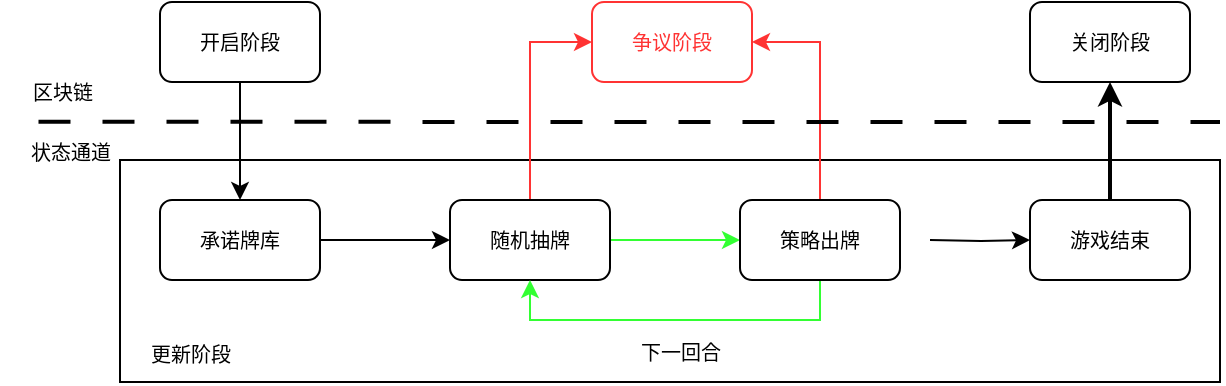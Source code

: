 <mxfile version="20.8.3" type="github">
  <diagram id="5CdJrISXwofneKdIEDDX" name="Page-1">
    <mxGraphModel dx="989" dy="527" grid="1" gridSize="10" guides="1" tooltips="1" connect="1" arrows="1" fold="1" page="1" pageScale="1" pageWidth="850" pageHeight="1100" math="0" shadow="0">
      <root>
        <mxCell id="0" />
        <mxCell id="1" parent="0" />
        <mxCell id="RuLCH_tZC5S_-T4wLlCe-9" value="" style="rounded=0;whiteSpace=wrap;html=1;fontFamily=宋体;fontSize=10;" vertex="1" parent="1">
          <mxGeometry x="90" y="219" width="550" height="111" as="geometry" />
        </mxCell>
        <mxCell id="RuLCH_tZC5S_-T4wLlCe-10" style="edgeStyle=orthogonalEdgeStyle;rounded=0;orthogonalLoop=1;jettySize=auto;html=1;exitX=1;exitY=0.5;exitDx=0;exitDy=0;strokeWidth=1;fontFamily=宋体;fontSize=10;" edge="1" parent="1" source="RuLCH_tZC5S_-T4wLlCe-1" target="RuLCH_tZC5S_-T4wLlCe-2">
          <mxGeometry relative="1" as="geometry" />
        </mxCell>
        <mxCell id="RuLCH_tZC5S_-T4wLlCe-1" value="承诺牌库" style="rounded=1;whiteSpace=wrap;html=1;labelBackgroundColor=none;fontFamily=宋体;fontSize=10;" vertex="1" parent="1">
          <mxGeometry x="110" y="239" width="80" height="40" as="geometry" />
        </mxCell>
        <mxCell id="RuLCH_tZC5S_-T4wLlCe-11" style="edgeStyle=orthogonalEdgeStyle;rounded=0;orthogonalLoop=1;jettySize=auto;html=1;exitX=1;exitY=0.5;exitDx=0;exitDy=0;entryX=0;entryY=0.5;entryDx=0;entryDy=0;strokeWidth=1;fontFamily=宋体;fontSize=10;strokeColor=#33FF33;" edge="1" parent="1" source="RuLCH_tZC5S_-T4wLlCe-2" target="RuLCH_tZC5S_-T4wLlCe-3">
          <mxGeometry relative="1" as="geometry" />
        </mxCell>
        <mxCell id="RuLCH_tZC5S_-T4wLlCe-15" style="edgeStyle=orthogonalEdgeStyle;rounded=0;orthogonalLoop=1;jettySize=auto;html=1;exitX=0.5;exitY=0;exitDx=0;exitDy=0;entryX=0;entryY=0.5;entryDx=0;entryDy=0;strokeWidth=1;fontFamily=宋体;fontSize=10;strokeColor=#FF3333;" edge="1" parent="1" source="RuLCH_tZC5S_-T4wLlCe-2" target="RuLCH_tZC5S_-T4wLlCe-6">
          <mxGeometry relative="1" as="geometry" />
        </mxCell>
        <mxCell id="RuLCH_tZC5S_-T4wLlCe-2" value="随机抽牌" style="rounded=1;whiteSpace=wrap;html=1;labelBackgroundColor=none;fontFamily=宋体;fontSize=10;" vertex="1" parent="1">
          <mxGeometry x="255" y="239" width="80" height="40" as="geometry" />
        </mxCell>
        <mxCell id="RuLCH_tZC5S_-T4wLlCe-12" style="edgeStyle=orthogonalEdgeStyle;rounded=0;orthogonalLoop=1;jettySize=auto;html=1;strokeWidth=1;fontFamily=宋体;fontSize=10;" edge="1" parent="1" target="RuLCH_tZC5S_-T4wLlCe-4">
          <mxGeometry relative="1" as="geometry">
            <mxPoint x="495" y="259" as="sourcePoint" />
          </mxGeometry>
        </mxCell>
        <mxCell id="RuLCH_tZC5S_-T4wLlCe-16" style="edgeStyle=orthogonalEdgeStyle;rounded=0;orthogonalLoop=1;jettySize=auto;html=1;exitX=0.5;exitY=0;exitDx=0;exitDy=0;entryX=1;entryY=0.5;entryDx=0;entryDy=0;strokeWidth=1;fontFamily=宋体;fontSize=10;strokeColor=#FF3333;" edge="1" parent="1" source="RuLCH_tZC5S_-T4wLlCe-3" target="RuLCH_tZC5S_-T4wLlCe-6">
          <mxGeometry relative="1" as="geometry" />
        </mxCell>
        <mxCell id="RuLCH_tZC5S_-T4wLlCe-22" style="edgeStyle=orthogonalEdgeStyle;shape=connector;rounded=0;orthogonalLoop=1;jettySize=auto;html=1;exitX=0.5;exitY=1;exitDx=0;exitDy=0;entryX=0.5;entryY=1;entryDx=0;entryDy=0;labelBackgroundColor=default;strokeColor=#33FF33;strokeWidth=1;fontFamily=宋体;fontSize=10;fontColor=default;endArrow=classic;" edge="1" parent="1" source="RuLCH_tZC5S_-T4wLlCe-3" target="RuLCH_tZC5S_-T4wLlCe-2">
          <mxGeometry relative="1" as="geometry" />
        </mxCell>
        <mxCell id="RuLCH_tZC5S_-T4wLlCe-3" value="策略出牌" style="rounded=1;whiteSpace=wrap;html=1;labelBackgroundColor=none;fontFamily=宋体;fontSize=10;" vertex="1" parent="1">
          <mxGeometry x="400" y="239" width="80" height="40" as="geometry" />
        </mxCell>
        <mxCell id="RuLCH_tZC5S_-T4wLlCe-13" style="edgeStyle=orthogonalEdgeStyle;rounded=0;orthogonalLoop=1;jettySize=auto;html=1;exitX=0.5;exitY=0;exitDx=0;exitDy=0;entryX=0.5;entryY=1;entryDx=0;entryDy=0;strokeWidth=2;fontFamily=宋体;fontSize=10;" edge="1" parent="1" source="RuLCH_tZC5S_-T4wLlCe-4" target="RuLCH_tZC5S_-T4wLlCe-7">
          <mxGeometry relative="1" as="geometry" />
        </mxCell>
        <mxCell id="RuLCH_tZC5S_-T4wLlCe-4" value="游戏结束" style="rounded=1;whiteSpace=wrap;html=1;labelBackgroundColor=none;fontFamily=宋体;fontSize=10;" vertex="1" parent="1">
          <mxGeometry x="545" y="239" width="80" height="40" as="geometry" />
        </mxCell>
        <mxCell id="RuLCH_tZC5S_-T4wLlCe-14" style="edgeStyle=orthogonalEdgeStyle;rounded=0;orthogonalLoop=1;jettySize=auto;html=1;exitX=0.5;exitY=1;exitDx=0;exitDy=0;entryX=0.5;entryY=0;entryDx=0;entryDy=0;strokeWidth=1;fontFamily=宋体;fontSize=10;" edge="1" parent="1" source="RuLCH_tZC5S_-T4wLlCe-5" target="RuLCH_tZC5S_-T4wLlCe-1">
          <mxGeometry relative="1" as="geometry" />
        </mxCell>
        <mxCell id="RuLCH_tZC5S_-T4wLlCe-5" value="&lt;h1 style=&quot;font-size: 10px;&quot;&gt;&lt;span style=&quot;font-weight: normal;&quot;&gt;开启阶段&lt;/span&gt;&lt;/h1&gt;" style="rounded=1;whiteSpace=wrap;html=1;labelBackgroundColor=none;fontFamily=宋体;fontSize=10;fontStyle=0;flipH=1;" vertex="1" parent="1">
          <mxGeometry x="110" y="140" width="80" height="40" as="geometry" />
        </mxCell>
        <mxCell id="RuLCH_tZC5S_-T4wLlCe-6" value="&lt;font color=&quot;#ff3333&quot;&gt;争议阶段&lt;/font&gt;" style="rounded=1;whiteSpace=wrap;html=1;labelBackgroundColor=none;fontFamily=宋体;fontSize=10;flipH=1;strokeColor=#FF3333;" vertex="1" parent="1">
          <mxGeometry x="326" y="140" width="80" height="40" as="geometry" />
        </mxCell>
        <mxCell id="RuLCH_tZC5S_-T4wLlCe-7" value="关闭阶段" style="rounded=1;whiteSpace=wrap;html=1;labelBackgroundColor=none;fontFamily=宋体;fontSize=10;flipH=1;" vertex="1" parent="1">
          <mxGeometry x="545" y="140" width="80" height="40" as="geometry" />
        </mxCell>
        <mxCell id="RuLCH_tZC5S_-T4wLlCe-8" value="" style="endArrow=none;dashed=1;html=1;rounded=0;fontFamily=宋体;fontSize=10;dashPattern=8 8;strokeWidth=2;exitX=0.275;exitY=-0.003;exitDx=0;exitDy=0;exitPerimeter=0;" edge="1" parent="1" source="RuLCH_tZC5S_-T4wLlCe-18">
          <mxGeometry width="50" height="50" relative="1" as="geometry">
            <mxPoint x="80" y="200" as="sourcePoint" />
            <mxPoint x="640" y="200" as="targetPoint" />
          </mxGeometry>
        </mxCell>
        <mxCell id="RuLCH_tZC5S_-T4wLlCe-17" value="区块链" style="text;html=1;align=center;verticalAlign=middle;resizable=0;points=[];autosize=1;strokeColor=none;fillColor=none;fontSize=10;fontFamily=宋体;" vertex="1" parent="1">
          <mxGeometry x="31" y="170" width="60" height="30" as="geometry" />
        </mxCell>
        <mxCell id="RuLCH_tZC5S_-T4wLlCe-18" value="状态通道" style="text;html=1;align=center;verticalAlign=middle;resizable=1;points=[];autosize=1;strokeColor=none;fillColor=none;fontSize=10;fontFamily=宋体;movable=1;rotatable=1;deletable=1;editable=1;connectable=1;" vertex="1" parent="1">
          <mxGeometry x="30" y="200" width="70" height="30" as="geometry" />
        </mxCell>
        <mxCell id="RuLCH_tZC5S_-T4wLlCe-19" value="更新阶段" style="text;html=1;align=center;verticalAlign=middle;resizable=0;points=[];autosize=1;strokeColor=none;fillColor=none;fontSize=10;fontFamily=宋体;" vertex="1" parent="1">
          <mxGeometry x="90" y="301" width="70" height="30" as="geometry" />
        </mxCell>
        <mxCell id="RuLCH_tZC5S_-T4wLlCe-23" value="下一回合" style="text;html=1;align=center;verticalAlign=middle;resizable=0;points=[];autosize=1;strokeColor=none;fillColor=none;fontSize=10;fontFamily=宋体;" vertex="1" parent="1">
          <mxGeometry x="335" y="300" width="70" height="30" as="geometry" />
        </mxCell>
      </root>
    </mxGraphModel>
  </diagram>
</mxfile>
